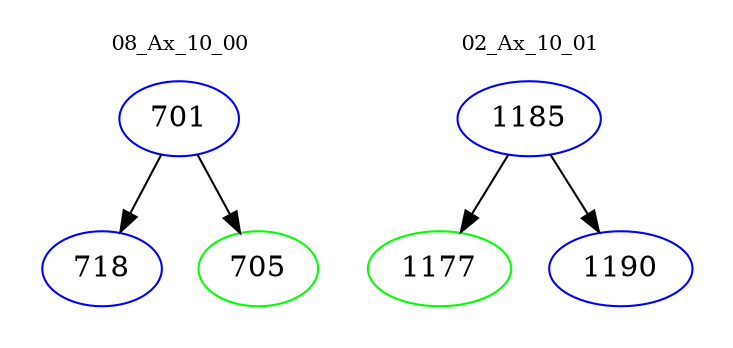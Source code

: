 digraph{
subgraph cluster_0 {
color = white
label = "08_Ax_10_00";
fontsize=10;
T0_701 [label="701", color="blue"]
T0_701 -> T0_718 [color="black"]
T0_718 [label="718", color="blue"]
T0_701 -> T0_705 [color="black"]
T0_705 [label="705", color="green"]
}
subgraph cluster_1 {
color = white
label = "02_Ax_10_01";
fontsize=10;
T1_1185 [label="1185", color="blue"]
T1_1185 -> T1_1177 [color="black"]
T1_1177 [label="1177", color="green"]
T1_1185 -> T1_1190 [color="black"]
T1_1190 [label="1190", color="blue"]
}
}

